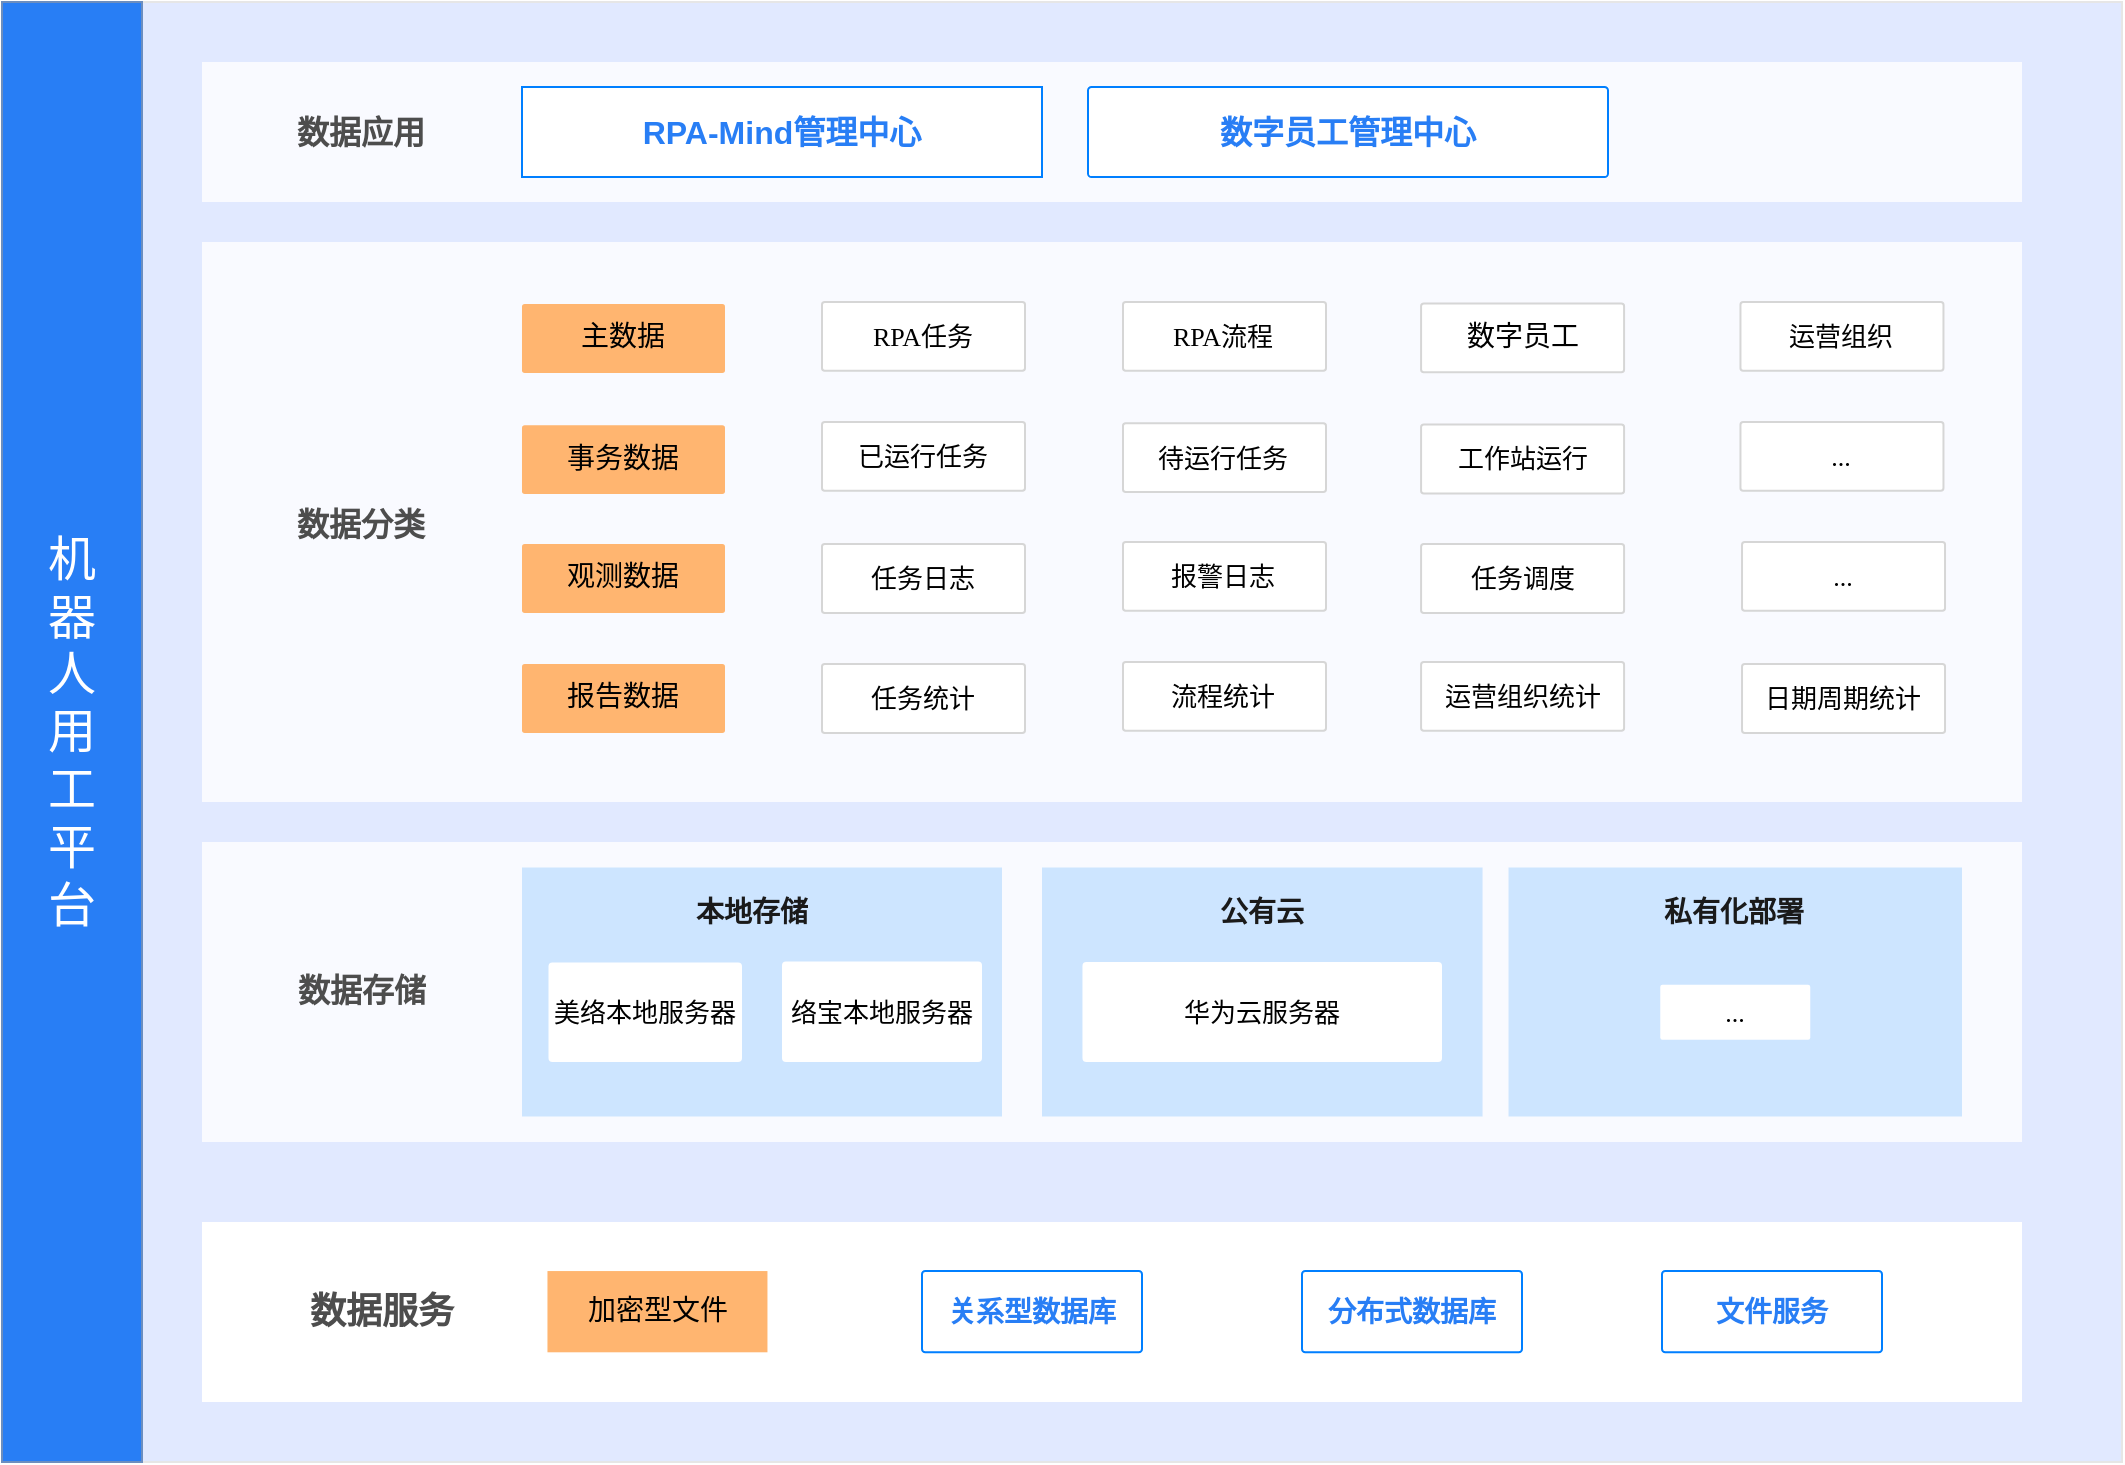 <mxfile version="22.1.11" type="github">
  <diagram id="QMqiZ2GDBsnpyi7WLgiz" name="Page-1">
    <mxGraphModel dx="2172" dy="725" grid="1" gridSize="10" guides="1" tooltips="1" connect="1" arrows="1" fold="1" page="1" pageScale="1" pageWidth="827" pageHeight="1169" math="0" shadow="0">
      <root>
        <mxCell id="0" />
        <mxCell id="1" parent="0" />
        <mxCell id="o_0oddXOF23FKvagfJal-9" value="" style="rounded=0;whiteSpace=wrap;html=1;fillColor=#E1E9FF;strokeColor=#E6E6E6;gradientDirection=south;sketch=0;fontColor=#333333;fontFamily=阿里巴巴普惠体;" parent="1" vertex="1">
          <mxGeometry x="-320" y="130" width="990" height="730" as="geometry" />
        </mxCell>
        <mxCell id="ZttovpieoR-79sJcMYOA-3" value="" style="rounded=1;whiteSpace=wrap;html=1;fontSize=14;strokeColor=none;arcSize=0;shadow=0;opacity=80;fontFamily=阿里巴巴普惠体;sketch=0;glass=0;" parent="1" vertex="1">
          <mxGeometry x="-290" y="160" width="910" height="70" as="geometry" />
        </mxCell>
        <mxCell id="ZttovpieoR-79sJcMYOA-4" value="数据应用" style="text;html=1;strokeColor=none;fillColor=none;align=center;verticalAlign=middle;whiteSpace=wrap;rounded=0;fontSize=16;fontStyle=1;fontColor=#4D4D4D;fontFamily=阿里巴巴普惠体;" parent="1" vertex="1">
          <mxGeometry x="-261.61" y="180" width="102.5" height="30" as="geometry" />
        </mxCell>
        <mxCell id="ZttovpieoR-79sJcMYOA-5" value="RPA-Mind管理中心" style="rounded=1;whiteSpace=wrap;html=1;fontSize=16;arcSize=0;fontStyle=1;fontFamily=Helvetica;strokeColor=#007FFF;fontColor=#287EF5;" parent="1" vertex="1">
          <mxGeometry x="-130" y="172.5" width="260" height="45" as="geometry" />
        </mxCell>
        <mxCell id="ZttovpieoR-79sJcMYOA-8" value="数字员工管理中心" style="rounded=1;whiteSpace=wrap;html=1;fontSize=16;arcSize=4;fontStyle=1;fontFamily=Helvetica;strokeColor=#007FFF;fontColor=#287EF5;" parent="1" vertex="1">
          <mxGeometry x="153.0" y="172.5" width="260" height="45" as="geometry" />
        </mxCell>
        <mxCell id="ZttovpieoR-79sJcMYOA-16" value="" style="rounded=1;whiteSpace=wrap;html=1;fontSize=14;arcSize=0;shadow=0;glass=0;sketch=0;opacity=80;container=0;fontFamily=阿里巴巴普惠体;strokeColor=none;" parent="1" vertex="1">
          <mxGeometry x="-290" y="250" width="910" height="280" as="geometry" />
        </mxCell>
        <mxCell id="ZttovpieoR-79sJcMYOA-63" value="" style="rounded=0;whiteSpace=wrap;html=1;fontFamily=阿里巴巴普惠体;fontSize=18;strokeWidth=1;strokeColor=none;" parent="1" vertex="1">
          <mxGeometry x="-290" y="740" width="910" height="90" as="geometry" />
        </mxCell>
        <mxCell id="ZttovpieoR-79sJcMYOA-68" value="数据服务" style="text;html=1;strokeColor=none;fillColor=none;align=center;verticalAlign=middle;whiteSpace=wrap;rounded=0;fontSize=18;fontStyle=1;fontColor=#4D4D4D;fontFamily=阿里巴巴普惠体;" parent="1" vertex="1">
          <mxGeometry x="-260" y="769.99" width="120" height="30.01" as="geometry" />
        </mxCell>
        <mxCell id="ZttovpieoR-79sJcMYOA-69" value="加密型文件" style="rounded=1;whiteSpace=wrap;html=1;fontSize=14;arcSize=0;fontFamily=阿里巴巴普惠体;strokeColor=none;fillColor=#FFB570;" parent="1" vertex="1">
          <mxGeometry x="-117.27" y="764.53" width="110" height="40.62" as="geometry" />
        </mxCell>
        <mxCell id="ZttovpieoR-79sJcMYOA-71" value="分布式数据库" style="rounded=1;whiteSpace=wrap;html=1;fontSize=14;arcSize=4;fontFamily=Helvetica;strokeColor=#007FFF;fontColor=#287EF5;fontStyle=1;" parent="1" vertex="1">
          <mxGeometry x="260" y="764.53" width="110" height="40.62" as="geometry" />
        </mxCell>
        <mxCell id="o_0oddXOF23FKvagfJal-14" value="" style="rounded=1;whiteSpace=wrap;html=1;fontSize=14;strokeColor=none;arcSize=0;shadow=0;labelBackgroundColor=none;sketch=0;opacity=80;fontFamily=阿里巴巴普惠体;glass=0;" parent="1" vertex="1">
          <mxGeometry x="-290" y="550" width="910" height="150" as="geometry" />
        </mxCell>
        <mxCell id="o_0oddXOF23FKvagfJal-15" value="数据存储" style="text;html=1;strokeColor=none;fillColor=none;align=center;verticalAlign=middle;whiteSpace=wrap;rounded=0;fontSize=16;fontColor=#4D4D4D;fontStyle=1;fontFamily=阿里巴巴普惠体;" parent="1" vertex="1">
          <mxGeometry x="-257.24" y="608.75" width="93.75" height="30" as="geometry" />
        </mxCell>
        <mxCell id="o_0oddXOF23FKvagfJal-16" value="" style="rounded=1;whiteSpace=wrap;html=1;fontSize=14;fillColor=#66B2FF;strokeColor=none;fontColor=#333333;arcSize=0;fontFamily=阿里巴巴普惠体;fontStyle=0;opacity=30;" parent="1" vertex="1">
          <mxGeometry x="-130" y="562.75" width="240" height="124.5" as="geometry" />
        </mxCell>
        <mxCell id="o_0oddXOF23FKvagfJal-25" value="本地存储" style="text;html=1;strokeColor=none;fillColor=none;align=center;verticalAlign=middle;whiteSpace=wrap;rounded=0;fontSize=14;horizontal=1;fontStyle=1;fontColor=#1A1A1A;fontFamily=Helvetica;" parent="1" vertex="1">
          <mxGeometry x="-50.0" y="570" width="70" height="30" as="geometry" />
        </mxCell>
        <mxCell id="o_0oddXOF23FKvagfJal-26" value="美络本地服务器" style="rounded=1;whiteSpace=wrap;html=1;fontSize=13;arcSize=4;fontStyle=0;fontFamily=阿里巴巴普惠体;strokeColor=none;" parent="1" vertex="1">
          <mxGeometry x="-116.75" y="610.25" width="96.75" height="49.75" as="geometry" />
        </mxCell>
        <mxCell id="o_0oddXOF23FKvagfJal-28" value="络宝本地服务器" style="rounded=1;whiteSpace=wrap;html=1;fontSize=13;arcSize=4;fontStyle=0;fontFamily=阿里巴巴普惠体;strokeColor=none;" parent="1" vertex="1">
          <mxGeometry y="609.75" width="100" height="50.25" as="geometry" />
        </mxCell>
        <mxCell id="zai8BUd0Q1AnX0Q9bWB2-1" value="文件服务" style="rounded=1;whiteSpace=wrap;html=1;fontSize=14;arcSize=4;fontFamily=Helvetica;strokeColor=#007FFF;fontColor=#287EF5;fontStyle=1;" parent="1" vertex="1">
          <mxGeometry x="440" y="764.53" width="110" height="40.62" as="geometry" />
        </mxCell>
        <mxCell id="Q-ltCNPcTRJQ2IzTs-4u-9" value="工作站运行" style="rounded=1;whiteSpace=wrap;html=1;fontSize=13;arcSize=4;fontStyle=0;fontFamily=阿里巴巴普惠体;strokeColor=#D6D6D6;" parent="1" vertex="1">
          <mxGeometry x="319.542" y="341.287" width="101.499" height="34.412" as="geometry" />
        </mxCell>
        <mxCell id="ZttovpieoR-79sJcMYOA-18" value="运营组织" style="rounded=1;whiteSpace=wrap;html=1;fontSize=13;arcSize=4;fontStyle=0;fontFamily=阿里巴巴普惠体;strokeColor=#D6D6D6;" parent="1" vertex="1">
          <mxGeometry x="479.228" y="279.999" width="101.499" height="34.412" as="geometry" />
        </mxCell>
        <mxCell id="Q-ltCNPcTRJQ2IzTs-4u-7" value="..." style="rounded=1;whiteSpace=wrap;html=1;fontSize=13;arcSize=4;fontStyle=0;fontFamily=阿里巴巴普惠体;strokeColor=#D6D6D6;" parent="1" vertex="1">
          <mxGeometry x="479.228" y="339.997" width="101.499" height="34.412" as="geometry" />
        </mxCell>
        <mxCell id="Q-ltCNPcTRJQ2IzTs-4u-10" value="数字员工" style="rounded=1;whiteSpace=wrap;html=1;fontSize=14;arcSize=4;fontStyle=0;fontFamily=阿里巴巴普惠体;strokeColor=#d6d6d6;" parent="1" vertex="1">
          <mxGeometry x="319.542" y="280.707" width="101.499" height="34.412" as="geometry" />
        </mxCell>
        <mxCell id="Q-ltCNPcTRJQ2IzTs-4u-11" value="待运行任务" style="rounded=1;whiteSpace=wrap;html=1;fontSize=13;arcSize=4;fontStyle=0;fontFamily=阿里巴巴普惠体;strokeColor=#D6D6D6;" parent="1" vertex="1">
          <mxGeometry x="170.497" y="340.587" width="101.499" height="34.412" as="geometry" />
        </mxCell>
        <mxCell id="Q-ltCNPcTRJQ2IzTs-4u-12" value="任务日志" style="rounded=1;whiteSpace=wrap;html=1;fontSize=13;arcSize=4;fontStyle=0;fontFamily=阿里巴巴普惠体;strokeColor=#D6D6D6;" parent="1" vertex="1">
          <mxGeometry x="19.997" y="401.043" width="101.499" height="34.412" as="geometry" />
        </mxCell>
        <mxCell id="ZttovpieoR-79sJcMYOA-17" value="数据分类" style="text;html=1;strokeColor=none;fillColor=none;align=center;verticalAlign=middle;whiteSpace=wrap;rounded=0;fontSize=16;fontColor=#4D4D4D;fontStyle=1;fontFamily=阿里巴巴普惠体;" parent="1" vertex="1">
          <mxGeometry x="-259.997" y="376.05" width="99.265" height="30" as="geometry" />
        </mxCell>
        <mxCell id="Q-ltCNPcTRJQ2IzTs-4u-65" value="报警日志" style="rounded=1;whiteSpace=wrap;html=1;fontSize=13;arcSize=4;fontStyle=0;fontFamily=阿里巴巴普惠体;strokeColor=#D6D6D6;" parent="1" vertex="1">
          <mxGeometry x="170.498" y="399.997" width="101.499" height="34.412" as="geometry" />
        </mxCell>
        <mxCell id="Q-ltCNPcTRJQ2IzTs-4u-81" value="" style="rounded=1;whiteSpace=wrap;html=1;fontSize=14;fillColor=#66B2FF;strokeColor=none;fontColor=#333333;arcSize=0;fontFamily=阿里巴巴普惠体;fontStyle=0;opacity=30;" parent="1" vertex="1">
          <mxGeometry x="363.27" y="562.75" width="226.73" height="124.5" as="geometry" />
        </mxCell>
        <mxCell id="Q-ltCNPcTRJQ2IzTs-4u-82" value="私有化部署" style="text;html=1;strokeColor=none;fillColor=none;align=center;verticalAlign=middle;whiteSpace=wrap;rounded=0;fontSize=14;horizontal=1;fontStyle=1;fontColor=#1A1A1A;fontFamily=Helvetica;" parent="1" vertex="1">
          <mxGeometry x="422.45" y="570.25" width="108.37" height="30" as="geometry" />
        </mxCell>
        <mxCell id="Q-ltCNPcTRJQ2IzTs-4u-86" value="..." style="rounded=1;whiteSpace=wrap;html=1;fontSize=13;arcSize=4;fontStyle=0;dashed=1;fontFamily=阿里巴巴普惠体;strokeColor=none;" parent="1" vertex="1">
          <mxGeometry x="439.13" y="621.38" width="75" height="27.5" as="geometry" />
        </mxCell>
        <mxCell id="MdFNAgGWL3GxQWSpr4tQ-1" value="事务数据" style="rounded=1;whiteSpace=wrap;html=1;fontSize=14;arcSize=4;fontStyle=0;fontFamily=阿里巴巴普惠体;strokeColor=none;fillColor=#FFB570;" parent="1" vertex="1">
          <mxGeometry x="-130.003" y="341.637" width="101.499" height="34.412" as="geometry" />
        </mxCell>
        <mxCell id="MdFNAgGWL3GxQWSpr4tQ-2" value="主数据" style="rounded=1;whiteSpace=wrap;html=1;fontSize=14;arcSize=4;fontStyle=0;fontFamily=阿里巴巴普惠体;strokeColor=none;fillColor=#FFB570;" parent="1" vertex="1">
          <mxGeometry x="-130.003" y="281.053" width="101.499" height="34.412" as="geometry" />
        </mxCell>
        <mxCell id="MdFNAgGWL3GxQWSpr4tQ-3" value="观测数据" style="rounded=1;whiteSpace=wrap;html=1;fontSize=14;arcSize=4;fontStyle=0;fontFamily=阿里巴巴普惠体;strokeColor=none;fillColor=#FFB570;" parent="1" vertex="1">
          <mxGeometry x="-130.002" y="401.047" width="101.499" height="34.412" as="geometry" />
        </mxCell>
        <mxCell id="pXwYT4CWtMP8QEXP_L0X-1" value="RPA任务" style="rounded=1;whiteSpace=wrap;html=1;fontSize=13;arcSize=4;fontStyle=0;fontFamily=阿里巴巴普惠体;strokeColor=#D6D6D6;" parent="1" vertex="1">
          <mxGeometry x="19.999" y="279.999" width="101.499" height="34.412" as="geometry" />
        </mxCell>
        <mxCell id="pXwYT4CWtMP8QEXP_L0X-2" value="已运行任务" style="rounded=1;whiteSpace=wrap;html=1;fontSize=13;arcSize=4;fontStyle=0;fontFamily=阿里巴巴普惠体;strokeColor=#D6D6D6;" parent="1" vertex="1">
          <mxGeometry x="19.999" y="339.997" width="101.499" height="34.412" as="geometry" />
        </mxCell>
        <mxCell id="pXwYT4CWtMP8QEXP_L0X-3" value="RPA流程" style="rounded=1;whiteSpace=wrap;html=1;fontSize=13;arcSize=4;fontStyle=0;fontFamily=阿里巴巴普惠体;strokeColor=#D6D6D6;" parent="1" vertex="1">
          <mxGeometry x="170.498" y="279.997" width="101.499" height="34.412" as="geometry" />
        </mxCell>
        <mxCell id="VAcTEP-cnaX1mwwHcJhY-1" value="" style="rounded=1;whiteSpace=wrap;html=1;fontSize=14;fillColor=#66B2FF;strokeColor=none;fontColor=#333333;arcSize=0;fontFamily=阿里巴巴普惠体;fontStyle=0;opacity=30;" parent="1" vertex="1">
          <mxGeometry x="130" y="562.75" width="220.27" height="124.5" as="geometry" />
        </mxCell>
        <mxCell id="VAcTEP-cnaX1mwwHcJhY-2" value="公有云" style="text;html=1;strokeColor=none;fillColor=none;align=center;verticalAlign=middle;whiteSpace=wrap;rounded=0;fontSize=14;horizontal=1;fontStyle=1;fontColor=#1A1A1A;fontFamily=Helvetica;" parent="1" vertex="1">
          <mxGeometry x="205.13" y="570.25" width="70" height="30" as="geometry" />
        </mxCell>
        <mxCell id="VAcTEP-cnaX1mwwHcJhY-3" value="华为云服务器" style="rounded=1;whiteSpace=wrap;html=1;fontSize=13;arcSize=4;fontStyle=0;fontFamily=阿里巴巴普惠体;dashed=1;strokeColor=none;" parent="1" vertex="1">
          <mxGeometry x="150.23" y="610" width="179.77" height="50" as="geometry" />
        </mxCell>
        <mxCell id="9BalmKLf0Tfa42KLOofF-3" value="机&lt;br style=&quot;font-size: 24px;&quot;&gt;器&lt;br style=&quot;font-size: 24px;&quot;&gt;人&lt;br style=&quot;font-size: 24px;&quot;&gt;用&lt;br style=&quot;font-size: 24px;&quot;&gt;工&lt;br style=&quot;font-size: 24px;&quot;&gt;平&lt;br style=&quot;font-size: 24px;&quot;&gt;台" style="rounded=1;whiteSpace=wrap;html=1;fontSize=24;arcSize=0;shadow=0;fontFamily=阿里巴巴普惠体;sketch=0;glass=0;fillColor=#287EF5;strokeColor=#6c8ebf;gradientColor=none;fontColor=#FFFFFF;" parent="1" vertex="1">
          <mxGeometry x="-390" y="130" width="70" height="730" as="geometry" />
        </mxCell>
        <mxCell id="gbDOGoQ3Tngdx0Dx7MRQ-2" value="任务统计" style="rounded=1;whiteSpace=wrap;html=1;fontSize=13;arcSize=4;fontStyle=0;fontFamily=阿里巴巴普惠体;strokeColor=#D6D6D6;" vertex="1" parent="1">
          <mxGeometry x="19.997" y="461.043" width="101.499" height="34.412" as="geometry" />
        </mxCell>
        <mxCell id="gbDOGoQ3Tngdx0Dx7MRQ-4" value="流程统计" style="rounded=1;whiteSpace=wrap;html=1;fontSize=13;arcSize=4;fontStyle=0;fontFamily=阿里巴巴普惠体;strokeColor=#D6D6D6;" vertex="1" parent="1">
          <mxGeometry x="170.498" y="459.997" width="101.499" height="34.412" as="geometry" />
        </mxCell>
        <mxCell id="gbDOGoQ3Tngdx0Dx7MRQ-5" value="报告数据" style="rounded=1;whiteSpace=wrap;html=1;fontSize=14;arcSize=4;fontStyle=0;fontFamily=阿里巴巴普惠体;strokeColor=none;fillColor=#FFB570;" vertex="1" parent="1">
          <mxGeometry x="-130.002" y="461.047" width="101.499" height="34.412" as="geometry" />
        </mxCell>
        <mxCell id="gbDOGoQ3Tngdx0Dx7MRQ-7" value="任务调度" style="rounded=1;whiteSpace=wrap;html=1;fontSize=13;arcSize=4;fontStyle=0;fontFamily=阿里巴巴普惠体;strokeColor=#D6D6D6;" vertex="1" parent="1">
          <mxGeometry x="319.542" y="401.047" width="101.499" height="34.412" as="geometry" />
        </mxCell>
        <mxCell id="gbDOGoQ3Tngdx0Dx7MRQ-8" value="..." style="rounded=1;whiteSpace=wrap;html=1;fontSize=13;arcSize=4;fontStyle=0;fontFamily=阿里巴巴普惠体;strokeColor=#D6D6D6;" vertex="1" parent="1">
          <mxGeometry x="480.018" y="399.997" width="101.499" height="34.412" as="geometry" />
        </mxCell>
        <mxCell id="gbDOGoQ3Tngdx0Dx7MRQ-9" value="运营组织统计" style="rounded=1;whiteSpace=wrap;html=1;fontSize=13;arcSize=4;fontStyle=0;fontFamily=阿里巴巴普惠体;strokeColor=#D6D6D6;" vertex="1" parent="1">
          <mxGeometry x="319.542" y="459.997" width="101.499" height="34.412" as="geometry" />
        </mxCell>
        <mxCell id="gbDOGoQ3Tngdx0Dx7MRQ-10" value="日期周期统计" style="rounded=1;whiteSpace=wrap;html=1;fontSize=13;arcSize=4;fontStyle=0;fontFamily=阿里巴巴普惠体;strokeColor=#D6D6D6;" vertex="1" parent="1">
          <mxGeometry x="480.022" y="461.047" width="101.499" height="34.412" as="geometry" />
        </mxCell>
        <mxCell id="gbDOGoQ3Tngdx0Dx7MRQ-11" value="关系型数据库" style="rounded=1;whiteSpace=wrap;html=1;fontSize=14;arcSize=4;fontFamily=Helvetica;strokeColor=#007FFF;fontColor=#287EF5;fontStyle=1;" vertex="1" parent="1">
          <mxGeometry x="70.0" y="764.53" width="110" height="40.62" as="geometry" />
        </mxCell>
      </root>
    </mxGraphModel>
  </diagram>
</mxfile>
